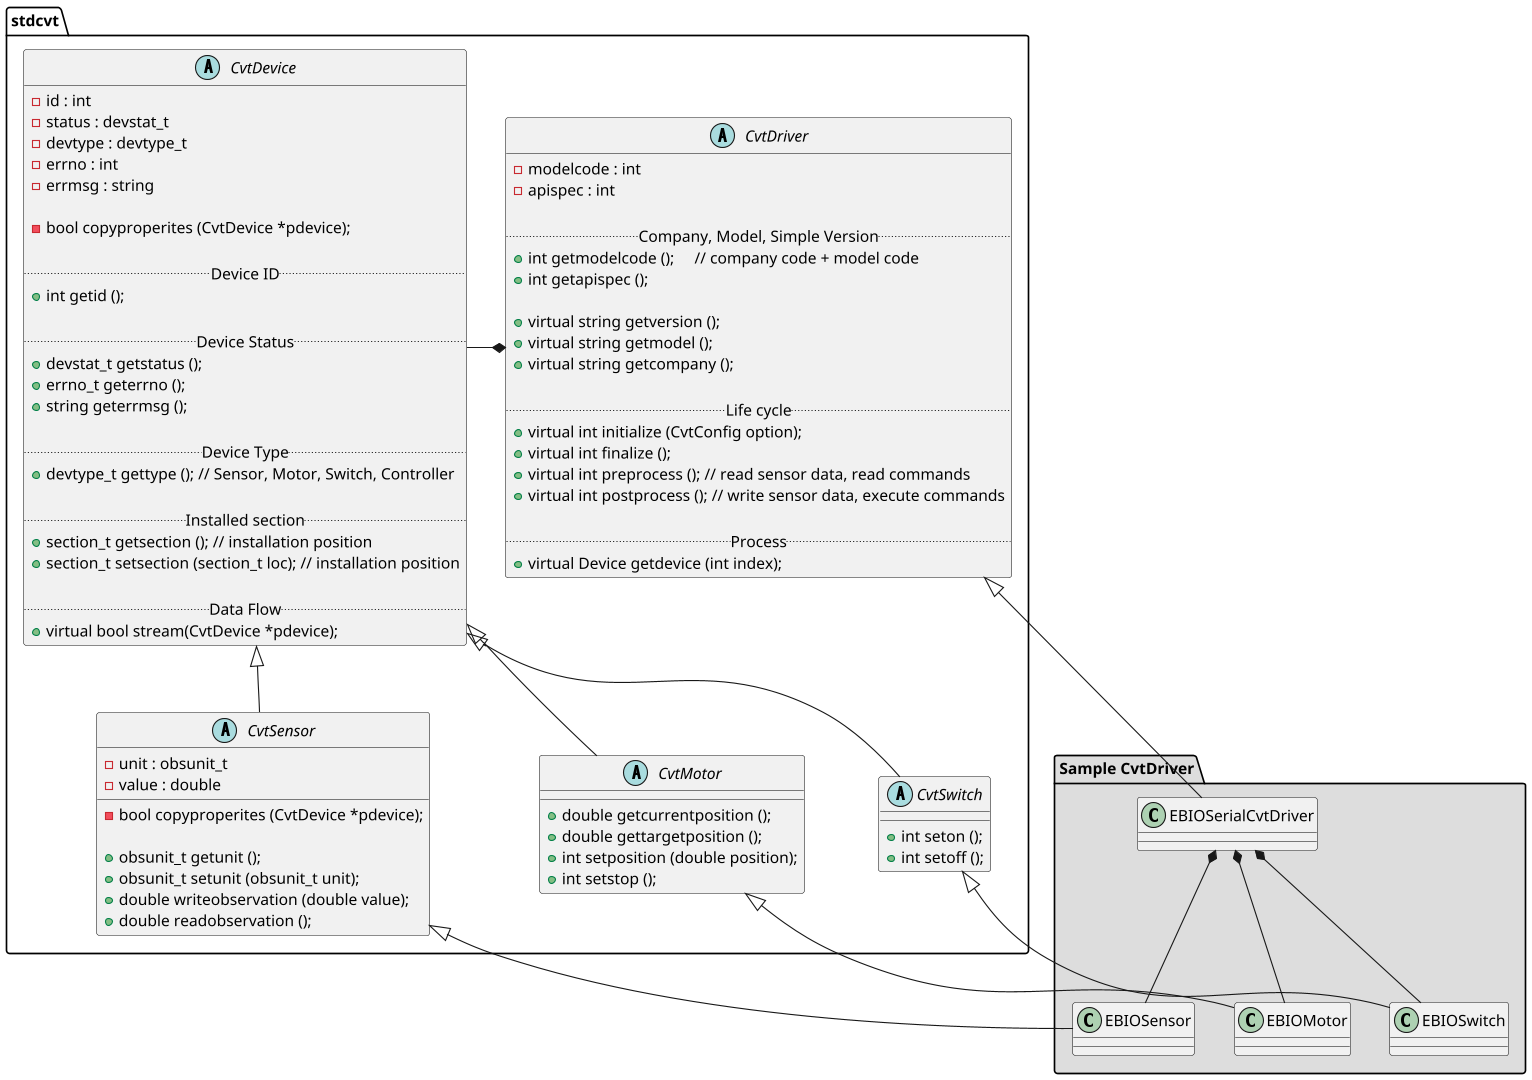 @startuml

scale 1920*1080

package stdcvt {

    abstract class CvtDriver {
     - modelcode : int
     - apispec : int

     .. Company, Model, Simple Version ..
     + int getmodelcode ();     // company code + model code
     + int getapispec ();

     + virtual string getversion ();
     + virtual string getmodel ();
     + virtual string getcompany ();

     .. Life cycle ..
     + virtual int initialize (CvtConfig option);
     + virtual int finalize ();
     + virtual int preprocess (); // read sensor data, read commands
     + virtual int postprocess (); // write sensor data, execute commands

     .. Process ..
     + virtual Device getdevice (int index);
    }

    abstract class CvtDevice {
     - id : int
     - status : devstat_t
     - devtype : devtype_t
     - errno : int
     - errmsg : string

     - bool copyproperites (CvtDevice *pdevice);

     .. Device ID ..
     + int getid ();

     .. Device Status ..
     + devstat_t getstatus ();
     + errno_t geterrno ();
     + string geterrmsg ();

     .. Device Type ..
     + devtype_t gettype (); // Sensor, Motor, Switch, Controller

     .. Installed section ..
     + section_t getsection (); // installation position
     + section_t setsection (section_t loc); // installation position

     .. Data Flow ..
     + virtual bool stream(CvtDevice *pdevice);
    }

    abstract class CvtSensor {
     - unit : obsunit_t
     - value : double
     - bool copyproperites (CvtDevice *pdevice);

     + obsunit_t getunit ();
     + obsunit_t setunit (obsunit_t unit);
     + double writeobservation (double value);
     + double readobservation ();
    }

    abstract class CvtMotor {
     + double getcurrentposition ();
     + double gettargetposition ();
     + int setposition (double position);
     + int setstop ();
    }

    abstract class CvtSwitch {
     + int seton ();
     + int setoff ();
    }

    CvtDriver *- CvtDevice

    CvtDevice <|-- CvtSensor
    CvtDevice <|-- CvtMotor
    CvtDevice <|-- CvtSwitch
}

package "Sample CvtDriver" #DDDDDD {
    class EBIOSerialCvtDriver {
    }

    CvtDriver <|-- EBIOSerialCvtDriver

    class EBIOSensor {
    }

    class EBIOMotor {
    }

    class EBIOSwitch {
    }

    CvtSensor <|-- EBIOSensor
    CvtMotor <|-- EBIOMotor
    CvtSwitch <|-- EBIOSwitch

    EBIOSerialCvtDriver *-- EBIOSensor
    EBIOSerialCvtDriver *-- EBIOMotor
    EBIOSerialCvtDriver *-- EBIOSwitch
}

@enduml
